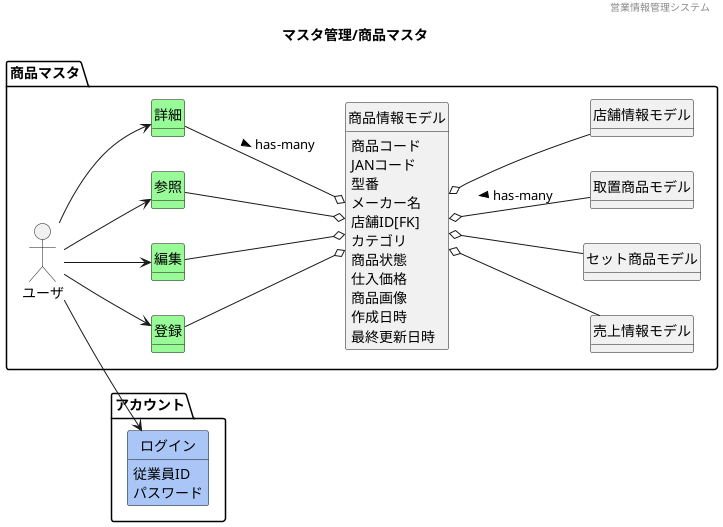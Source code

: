 @startuml images/マスタ管理/商品マスタ
' ヘッダー
header 営業情報管理システム
' タイトル
title マスタ管理/商品マスタ
' 
hide circle
' 
hide method
left to right direction

package "アカウント"{
    class "ログイン" #A9C6F6

}

package "商品マスタ" {
    'ユーザや外部システム
    mix_actor "ユーザ"
    class "登録" #98fb98
    class "編集" #98fb98
    class "参照" #98fb98
    class "詳細" #98fb98
    ' メインのモデルは赤
    ' class "商品情報モデル" #F5A9BC
    ' package "ベンチマークマスタ"{
    '     class "GPUベンチマークモデル"
    '     class "CPUベンチマークモデル"
    ' }
    class "商品情報モデル"
    class "売上情報モデル" 
    class "セット商品モデル"
    class "取置商品モデル"
    class "店舗情報モデル"

    'モデル同士の関係
    ユーザ --> 参照
    ユーザ --> 登録
    ユーザ --> 編集
    ユーザ --> 詳細
    ユーザ --> ログイン
    参照 --o 商品情報モデル
    登録 --o 商品情報モデル 
    編集 --o 商品情報モデル 
    詳細 --o 商品情報モデル : > has-many
    商品情報モデル o-- 売上情報モデル
    商品情報モデル o-- 取置商品モデル : < has-many

    商品情報モデル o-- セット商品モデル
    商品情報モデル o-- 店舗情報モデル
    'ドメインクラスの属性
    ログイン : 従業員ID

    ログイン : パスワード
    商品情報モデル : 商品コード
    商品情報モデル : JANコード
    商品情報モデル : 型番
    商品情報モデル : メーカー名
    商品情報モデル : 店舗ID[FK]
    商品情報モデル : カテゴリ
    商品情報モデル : 商品状態    
    商品情報モデル : 仕入価格
    商品情報モデル : 商品画像
    商品情報モデル : 作成日時
    商品情報モデル : 最終更新日時
}




@enduml